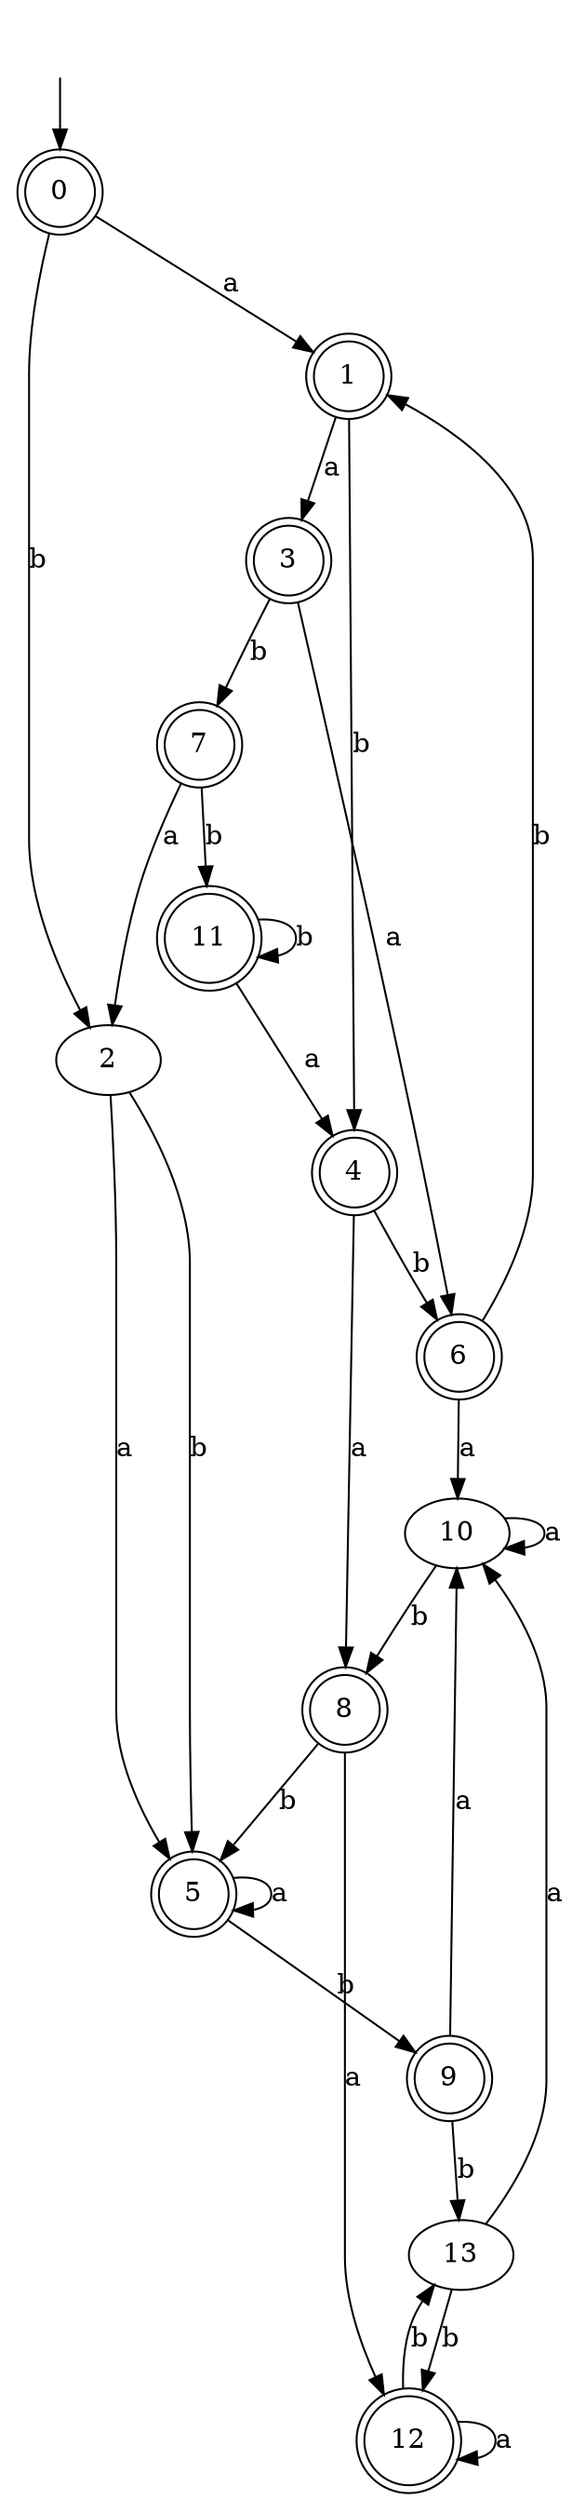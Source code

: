 digraph RandomDFA {
  __start0 [label="", shape=none];
  __start0 -> 0 [label=""];
  0 [shape=circle] [shape=doublecircle]
  0 -> 1 [label="a"]
  0 -> 2 [label="b"]
  1 [shape=doublecircle]
  1 -> 3 [label="a"]
  1 -> 4 [label="b"]
  2
  2 -> 5 [label="a"]
  2 -> 5 [label="b"]
  3 [shape=doublecircle]
  3 -> 6 [label="a"]
  3 -> 7 [label="b"]
  4 [shape=doublecircle]
  4 -> 8 [label="a"]
  4 -> 6 [label="b"]
  5 [shape=doublecircle]
  5 -> 5 [label="a"]
  5 -> 9 [label="b"]
  6 [shape=doublecircle]
  6 -> 10 [label="a"]
  6 -> 1 [label="b"]
  7 [shape=doublecircle]
  7 -> 2 [label="a"]
  7 -> 11 [label="b"]
  8 [shape=doublecircle]
  8 -> 12 [label="a"]
  8 -> 5 [label="b"]
  9 [shape=doublecircle]
  9 -> 10 [label="a"]
  9 -> 13 [label="b"]
  10
  10 -> 10 [label="a"]
  10 -> 8 [label="b"]
  11 [shape=doublecircle]
  11 -> 4 [label="a"]
  11 -> 11 [label="b"]
  12 [shape=doublecircle]
  12 -> 12 [label="a"]
  12 -> 13 [label="b"]
  13
  13 -> 10 [label="a"]
  13 -> 12 [label="b"]
}
